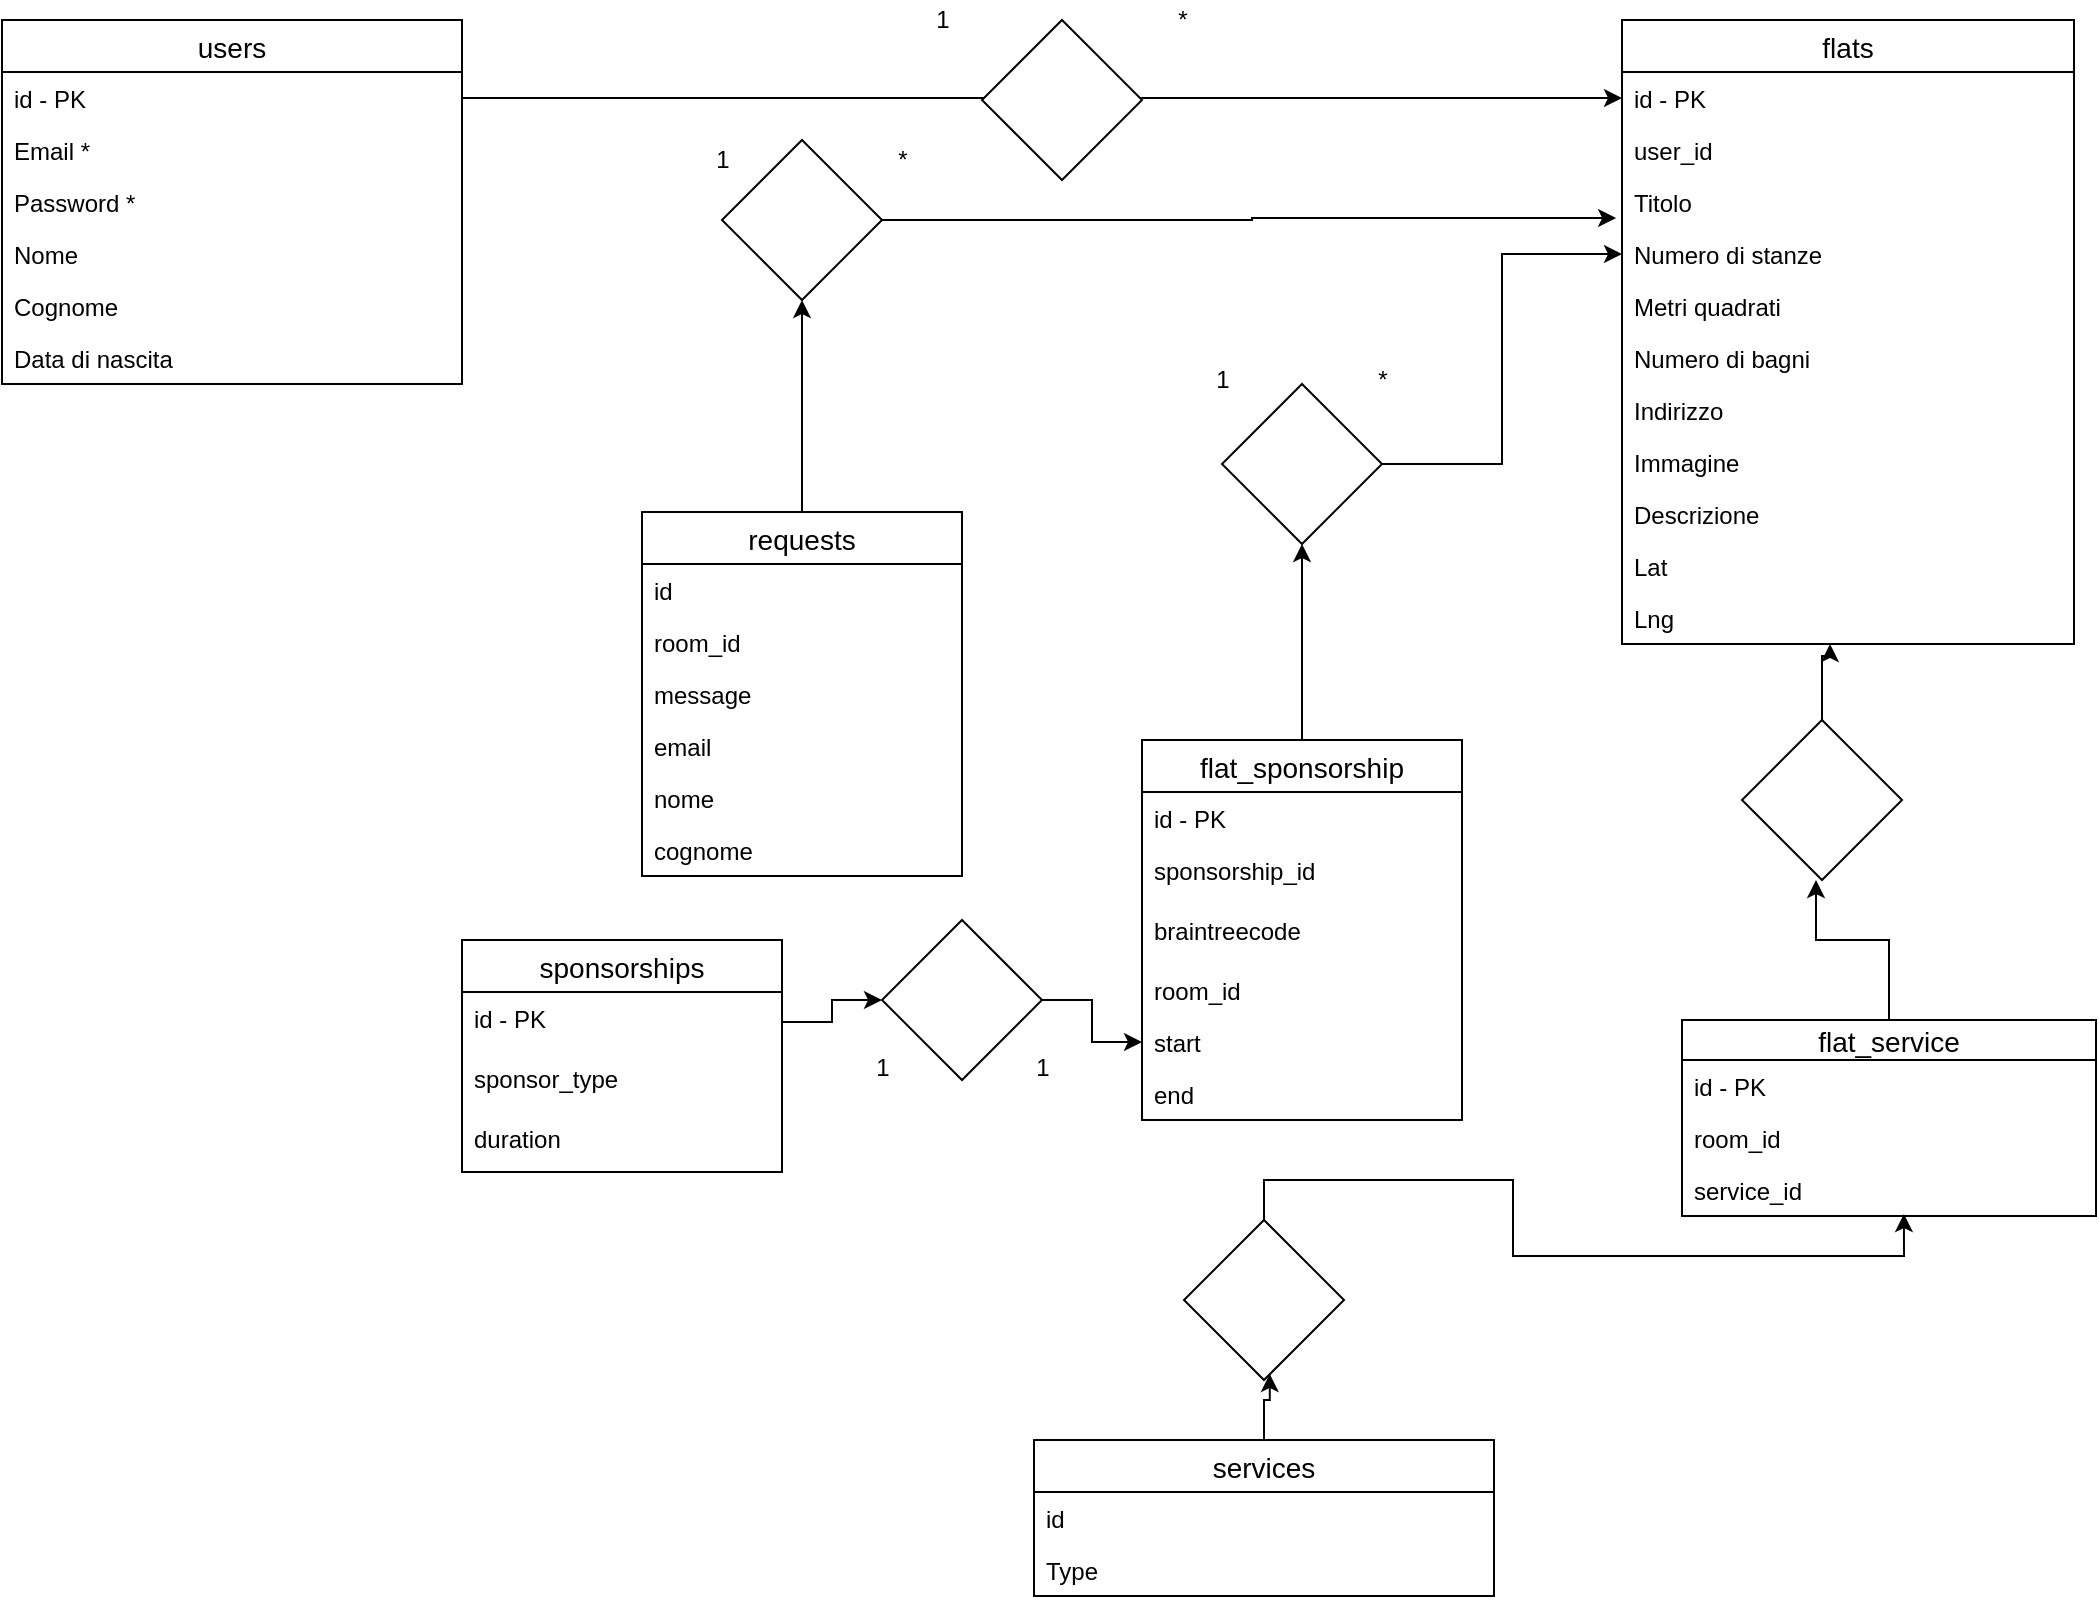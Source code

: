 <mxfile version="13.3.9" type="device"><diagram id="n0qFyZsIOel4ZqiDDCs1" name="Page-1"><mxGraphModel dx="1422" dy="905" grid="1" gridSize="10" guides="1" tooltips="1" connect="1" arrows="1" fold="1" page="1" pageScale="1" pageWidth="1654" pageHeight="2336" math="0" shadow="0"><root><mxCell id="0"/><mxCell id="1" parent="0"/><mxCell id="Bwat0RVlghBmHvMmjPUV-2" value="users" style="swimlane;fontStyle=0;childLayout=stackLayout;horizontal=1;startSize=26;horizontalStack=0;resizeParent=1;resizeParentMax=0;resizeLast=0;collapsible=1;marginBottom=0;align=center;fontSize=14;" parent="1" vertex="1"><mxGeometry x="30" y="20" width="230" height="182" as="geometry"/></mxCell><mxCell id="Bwat0RVlghBmHvMmjPUV-9" value="id - PK&#10;" style="text;strokeColor=none;fillColor=none;spacingLeft=4;spacingRight=4;overflow=hidden;rotatable=0;points=[[0,0.5],[1,0.5]];portConstraint=eastwest;fontSize=12;" parent="Bwat0RVlghBmHvMmjPUV-2" vertex="1"><mxGeometry y="26" width="230" height="26" as="geometry"/></mxCell><mxCell id="Bwat0RVlghBmHvMmjPUV-3" value="Email * &#10; " style="text;strokeColor=none;fillColor=none;spacingLeft=4;spacingRight=4;overflow=hidden;rotatable=0;points=[[0,0.5],[1,0.5]];portConstraint=eastwest;fontSize=12;" parent="Bwat0RVlghBmHvMmjPUV-2" vertex="1"><mxGeometry y="52" width="230" height="26" as="geometry"/></mxCell><mxCell id="Bwat0RVlghBmHvMmjPUV-4" value="Password *&#10;" style="text;strokeColor=none;fillColor=none;spacingLeft=4;spacingRight=4;overflow=hidden;rotatable=0;points=[[0,0.5],[1,0.5]];portConstraint=eastwest;fontSize=12;" parent="Bwat0RVlghBmHvMmjPUV-2" vertex="1"><mxGeometry y="78" width="230" height="26" as="geometry"/></mxCell><mxCell id="Bwat0RVlghBmHvMmjPUV-5" value="Nome&#10;" style="text;strokeColor=none;fillColor=none;spacingLeft=4;spacingRight=4;overflow=hidden;rotatable=0;points=[[0,0.5],[1,0.5]];portConstraint=eastwest;fontSize=12;" parent="Bwat0RVlghBmHvMmjPUV-2" vertex="1"><mxGeometry y="104" width="230" height="26" as="geometry"/></mxCell><mxCell id="Bwat0RVlghBmHvMmjPUV-6" value="Cognome" style="text;strokeColor=none;fillColor=none;spacingLeft=4;spacingRight=4;overflow=hidden;rotatable=0;points=[[0,0.5],[1,0.5]];portConstraint=eastwest;fontSize=12;" parent="Bwat0RVlghBmHvMmjPUV-2" vertex="1"><mxGeometry y="130" width="230" height="26" as="geometry"/></mxCell><mxCell id="Bwat0RVlghBmHvMmjPUV-7" value="Data di nascita" style="text;strokeColor=none;fillColor=none;spacingLeft=4;spacingRight=4;overflow=hidden;rotatable=0;points=[[0,0.5],[1,0.5]];portConstraint=eastwest;fontSize=12;" parent="Bwat0RVlghBmHvMmjPUV-2" vertex="1"><mxGeometry y="156" width="230" height="26" as="geometry"/></mxCell><mxCell id="Bwat0RVlghBmHvMmjPUV-14" style="edgeStyle=orthogonalEdgeStyle;rounded=0;orthogonalLoop=1;jettySize=auto;html=1;exitX=1;exitY=0.5;exitDx=0;exitDy=0;entryX=0;entryY=0.5;entryDx=0;entryDy=0;" parent="1" source="Bwat0RVlghBmHvMmjPUV-9" target="Bwat0RVlghBmHvMmjPUV-11" edge="1"><mxGeometry relative="1" as="geometry"><mxPoint x="550" y="59" as="targetPoint"/></mxGeometry></mxCell><mxCell id="Bwat0RVlghBmHvMmjPUV-16" value="1" style="text;html=1;align=center;verticalAlign=middle;resizable=0;points=[];autosize=1;" parent="1" vertex="1"><mxGeometry x="490" y="10" width="20" height="20" as="geometry"/></mxCell><mxCell id="Bwat0RVlghBmHvMmjPUV-18" value="*" style="text;html=1;align=center;verticalAlign=middle;resizable=0;points=[];autosize=1;" parent="1" vertex="1"><mxGeometry x="610" y="10" width="20" height="20" as="geometry"/></mxCell><mxCell id="Bwat0RVlghBmHvMmjPUV-40" style="edgeStyle=orthogonalEdgeStyle;rounded=0;orthogonalLoop=1;jettySize=auto;html=1;exitX=0.5;exitY=0;exitDx=0;exitDy=0;" parent="1" source="Bwat0RVlghBmHvMmjPUV-41" target="mjt3ZBDjTdeUGYNDgNE3-9" edge="1"><mxGeometry relative="1" as="geometry"><Array as="points"><mxPoint x="940" y="338"/><mxPoint x="944" y="338"/></Array></mxGeometry></mxCell><mxCell id="Bwat0RVlghBmHvMmjPUV-39" style="edgeStyle=orthogonalEdgeStyle;rounded=0;orthogonalLoop=1;jettySize=auto;html=1;entryX=0.536;entryY=0.962;entryDx=0;entryDy=0;entryPerimeter=0;" parent="1" source="Bwat0RVlghBmHvMmjPUV-43" target="Bwat0RVlghBmHvMmjPUV-38" edge="1"><mxGeometry relative="1" as="geometry"/></mxCell><mxCell id="Bwat0RVlghBmHvMmjPUV-26" value="services" style="swimlane;fontStyle=0;childLayout=stackLayout;horizontal=1;startSize=26;horizontalStack=0;resizeParent=1;resizeParentMax=0;resizeLast=0;collapsible=1;marginBottom=0;align=center;fontSize=14;" parent="1" vertex="1"><mxGeometry x="546" y="730" width="230" height="78" as="geometry"/></mxCell><mxCell id="Bwat0RVlghBmHvMmjPUV-27" value="id" style="text;strokeColor=none;fillColor=none;spacingLeft=4;spacingRight=4;overflow=hidden;rotatable=0;points=[[0,0.5],[1,0.5]];portConstraint=eastwest;fontSize=12;" parent="Bwat0RVlghBmHvMmjPUV-26" vertex="1"><mxGeometry y="26" width="230" height="26" as="geometry"/></mxCell><mxCell id="Bwat0RVlghBmHvMmjPUV-33" value="Type" style="text;strokeColor=none;fillColor=none;spacingLeft=4;spacingRight=4;overflow=hidden;rotatable=0;points=[[0,0.5],[1,0.5]];portConstraint=eastwest;fontSize=12;" parent="Bwat0RVlghBmHvMmjPUV-26" vertex="1"><mxGeometry y="52" width="230" height="26" as="geometry"/></mxCell><mxCell id="Bwat0RVlghBmHvMmjPUV-41" value="" style="rhombus;whiteSpace=wrap;html=1;" parent="1" vertex="1"><mxGeometry x="900" y="370" width="80" height="80" as="geometry"/></mxCell><mxCell id="Bwat0RVlghBmHvMmjPUV-42" style="edgeStyle=orthogonalEdgeStyle;rounded=0;orthogonalLoop=1;jettySize=auto;html=1;exitX=0.5;exitY=0;exitDx=0;exitDy=0;" parent="1" source="Bwat0RVlghBmHvMmjPUV-35" edge="1"><mxGeometry relative="1" as="geometry"><mxPoint x="653.5" y="487" as="sourcePoint"/><mxPoint x="937" y="450" as="targetPoint"/><Array as="points"><mxPoint x="974" y="480"/><mxPoint x="937" y="480"/></Array></mxGeometry></mxCell><mxCell id="Bwat0RVlghBmHvMmjPUV-43" value="" style="rhombus;whiteSpace=wrap;html=1;" parent="1" vertex="1"><mxGeometry x="621" y="620" width="80" height="80" as="geometry"/></mxCell><mxCell id="Bwat0RVlghBmHvMmjPUV-44" style="edgeStyle=orthogonalEdgeStyle;rounded=0;orthogonalLoop=1;jettySize=auto;html=1;entryX=0.536;entryY=0.962;entryDx=0;entryDy=0;entryPerimeter=0;" parent="1" source="Bwat0RVlghBmHvMmjPUV-26" target="Bwat0RVlghBmHvMmjPUV-43" edge="1"><mxGeometry relative="1" as="geometry"><mxPoint x="660.952" y="730" as="sourcePoint"/><mxPoint x="660.952" y="584.012" as="targetPoint"/><Array as="points"><mxPoint x="661" y="710"/><mxPoint x="664" y="710"/></Array></mxGeometry></mxCell><mxCell id="Bwat0RVlghBmHvMmjPUV-49" style="edgeStyle=orthogonalEdgeStyle;rounded=0;orthogonalLoop=1;jettySize=auto;html=1;exitX=1;exitY=0.5;exitDx=0;exitDy=0;entryX=0;entryY=0.5;entryDx=0;entryDy=0;" parent="1" source="Bwat0RVlghBmHvMmjPUV-15" target="Bwat0RVlghBmHvMmjPUV-12" edge="1"><mxGeometry relative="1" as="geometry"/></mxCell><mxCell id="Bwat0RVlghBmHvMmjPUV-15" value="" style="rhombus;whiteSpace=wrap;html=1;" parent="1" vertex="1"><mxGeometry x="640" y="202" width="80" height="80" as="geometry"/></mxCell><mxCell id="Bwat0RVlghBmHvMmjPUV-51" value="" style="rhombus;whiteSpace=wrap;html=1;" parent="1" vertex="1"><mxGeometry x="520" y="20" width="80" height="80" as="geometry"/></mxCell><mxCell id="Bwat0RVlghBmHvMmjPUV-54" value="*" style="text;html=1;align=center;verticalAlign=middle;resizable=0;points=[];autosize=1;" parent="1" vertex="1"><mxGeometry x="710" y="190" width="20" height="20" as="geometry"/></mxCell><mxCell id="Bwat0RVlghBmHvMmjPUV-55" value="1" style="text;html=1;align=center;verticalAlign=middle;resizable=0;points=[];autosize=1;" parent="1" vertex="1"><mxGeometry x="630" y="190" width="20" height="20" as="geometry"/></mxCell><mxCell id="Bwat0RVlghBmHvMmjPUV-63" style="edgeStyle=orthogonalEdgeStyle;rounded=0;orthogonalLoop=1;jettySize=auto;html=1;exitX=0.5;exitY=0;exitDx=0;exitDy=0;entryX=0.5;entryY=1;entryDx=0;entryDy=0;" parent="1" source="Bwat0RVlghBmHvMmjPUV-45" target="Bwat0RVlghBmHvMmjPUV-15" edge="1"><mxGeometry relative="1" as="geometry"/></mxCell><mxCell id="Bwat0RVlghBmHvMmjPUV-67" style="edgeStyle=orthogonalEdgeStyle;rounded=0;orthogonalLoop=1;jettySize=auto;html=1;entryX=-0.013;entryY=0.808;entryDx=0;entryDy=0;entryPerimeter=0;" parent="1" source="Bwat0RVlghBmHvMmjPUV-65" target="Bwat0RVlghBmHvMmjPUV-23" edge="1"><mxGeometry relative="1" as="geometry"/></mxCell><mxCell id="Bwat0RVlghBmHvMmjPUV-65" value="" style="rhombus;whiteSpace=wrap;html=1;" parent="1" vertex="1"><mxGeometry x="390" y="80" width="80" height="80" as="geometry"/></mxCell><mxCell id="Bwat0RVlghBmHvMmjPUV-66" style="edgeStyle=orthogonalEdgeStyle;rounded=0;orthogonalLoop=1;jettySize=auto;html=1;" parent="1" source="Bwat0RVlghBmHvMmjPUV-59" target="Bwat0RVlghBmHvMmjPUV-65" edge="1"><mxGeometry relative="1" as="geometry"><mxPoint x="320" y="220" as="sourcePoint"/><mxPoint x="550" y="98" as="targetPoint"/><Array as="points"/></mxGeometry></mxCell><mxCell id="Bwat0RVlghBmHvMmjPUV-10" value="flats" style="swimlane;fontStyle=0;childLayout=stackLayout;horizontal=1;startSize=26;horizontalStack=0;resizeParent=1;resizeParentMax=0;resizeLast=0;collapsible=1;marginBottom=0;align=center;fontSize=14;" parent="1" vertex="1"><mxGeometry x="840" y="20" width="226" height="312" as="geometry"/></mxCell><mxCell id="Bwat0RVlghBmHvMmjPUV-11" value="id - PK" style="text;strokeColor=none;fillColor=none;spacingLeft=4;spacingRight=4;overflow=hidden;rotatable=0;points=[[0,0.5],[1,0.5]];portConstraint=eastwest;fontSize=12;" parent="Bwat0RVlghBmHvMmjPUV-10" vertex="1"><mxGeometry y="26" width="226" height="26" as="geometry"/></mxCell><mxCell id="Bwat0RVlghBmHvMmjPUV-24" value="user_id&#10;" style="text;strokeColor=none;fillColor=none;spacingLeft=4;spacingRight=4;overflow=hidden;rotatable=0;points=[[0,0.5],[1,0.5]];portConstraint=eastwest;fontSize=12;" parent="Bwat0RVlghBmHvMmjPUV-10" vertex="1"><mxGeometry y="52" width="226" height="26" as="geometry"/></mxCell><mxCell id="Bwat0RVlghBmHvMmjPUV-23" value="Titolo" style="text;strokeColor=none;fillColor=none;spacingLeft=4;spacingRight=4;overflow=hidden;rotatable=0;points=[[0,0.5],[1,0.5]];portConstraint=eastwest;fontSize=12;" parent="Bwat0RVlghBmHvMmjPUV-10" vertex="1"><mxGeometry y="78" width="226" height="26" as="geometry"/></mxCell><mxCell id="Bwat0RVlghBmHvMmjPUV-12" value="Numero di stanze" style="text;strokeColor=none;fillColor=none;spacingLeft=4;spacingRight=4;overflow=hidden;rotatable=0;points=[[0,0.5],[1,0.5]];portConstraint=eastwest;fontSize=12;" parent="Bwat0RVlghBmHvMmjPUV-10" vertex="1"><mxGeometry y="104" width="226" height="26" as="geometry"/></mxCell><mxCell id="Bwat0RVlghBmHvMmjPUV-19" value="Metri quadrati" style="text;strokeColor=none;fillColor=none;spacingLeft=4;spacingRight=4;overflow=hidden;rotatable=0;points=[[0,0.5],[1,0.5]];portConstraint=eastwest;fontSize=12;" parent="Bwat0RVlghBmHvMmjPUV-10" vertex="1"><mxGeometry y="130" width="226" height="26" as="geometry"/></mxCell><mxCell id="Bwat0RVlghBmHvMmjPUV-20" value="Numero di bagni" style="text;strokeColor=none;fillColor=none;spacingLeft=4;spacingRight=4;overflow=hidden;rotatable=0;points=[[0,0.5],[1,0.5]];portConstraint=eastwest;fontSize=12;" parent="Bwat0RVlghBmHvMmjPUV-10" vertex="1"><mxGeometry y="156" width="226" height="26" as="geometry"/></mxCell><mxCell id="Bwat0RVlghBmHvMmjPUV-21" value="Indirizzo" style="text;strokeColor=none;fillColor=none;spacingLeft=4;spacingRight=4;overflow=hidden;rotatable=0;points=[[0,0.5],[1,0.5]];portConstraint=eastwest;fontSize=12;" parent="Bwat0RVlghBmHvMmjPUV-10" vertex="1"><mxGeometry y="182" width="226" height="26" as="geometry"/></mxCell><mxCell id="Bwat0RVlghBmHvMmjPUV-22" value="Immagine" style="text;strokeColor=none;fillColor=none;spacingLeft=4;spacingRight=4;overflow=hidden;rotatable=0;points=[[0,0.5],[1,0.5]];portConstraint=eastwest;fontSize=12;" parent="Bwat0RVlghBmHvMmjPUV-10" vertex="1"><mxGeometry y="208" width="226" height="26" as="geometry"/></mxCell><mxCell id="Bwat0RVlghBmHvMmjPUV-25" value="Descrizione" style="text;strokeColor=none;fillColor=none;spacingLeft=4;spacingRight=4;overflow=hidden;rotatable=0;points=[[0,0.5],[1,0.5]];portConstraint=eastwest;fontSize=12;" parent="Bwat0RVlghBmHvMmjPUV-10" vertex="1"><mxGeometry y="234" width="226" height="26" as="geometry"/></mxCell><mxCell id="mjt3ZBDjTdeUGYNDgNE3-8" value="Lat" style="text;strokeColor=none;fillColor=none;spacingLeft=4;spacingRight=4;overflow=hidden;rotatable=0;points=[[0,0.5],[1,0.5]];portConstraint=eastwest;fontSize=12;" vertex="1" parent="Bwat0RVlghBmHvMmjPUV-10"><mxGeometry y="260" width="226" height="26" as="geometry"/></mxCell><mxCell id="mjt3ZBDjTdeUGYNDgNE3-9" value="Lng" style="text;strokeColor=none;fillColor=none;spacingLeft=4;spacingRight=4;overflow=hidden;rotatable=0;points=[[0,0.5],[1,0.5]];portConstraint=eastwest;fontSize=12;" vertex="1" parent="Bwat0RVlghBmHvMmjPUV-10"><mxGeometry y="286" width="226" height="26" as="geometry"/></mxCell><mxCell id="Bwat0RVlghBmHvMmjPUV-35" value="flat_service" style="swimlane;fontStyle=0;childLayout=stackLayout;horizontal=1;startSize=20;horizontalStack=0;resizeParent=1;resizeParentMax=0;resizeLast=0;collapsible=1;marginBottom=0;align=center;fontSize=14;" parent="1" vertex="1"><mxGeometry x="870" y="520" width="207" height="98" as="geometry"/></mxCell><mxCell id="Bwat0RVlghBmHvMmjPUV-36" value="id - PK" style="text;strokeColor=none;fillColor=none;spacingLeft=4;spacingRight=4;overflow=hidden;rotatable=0;points=[[0,0.5],[1,0.5]];portConstraint=eastwest;fontSize=12;" parent="Bwat0RVlghBmHvMmjPUV-35" vertex="1"><mxGeometry y="20" width="207" height="26" as="geometry"/></mxCell><mxCell id="Bwat0RVlghBmHvMmjPUV-37" value="room_id" style="text;strokeColor=none;fillColor=none;spacingLeft=4;spacingRight=4;overflow=hidden;rotatable=0;points=[[0,0.5],[1,0.5]];portConstraint=eastwest;fontSize=12;" parent="Bwat0RVlghBmHvMmjPUV-35" vertex="1"><mxGeometry y="46" width="207" height="26" as="geometry"/></mxCell><mxCell id="Bwat0RVlghBmHvMmjPUV-38" value="service_id" style="text;strokeColor=none;fillColor=none;spacingLeft=4;spacingRight=4;overflow=hidden;rotatable=0;points=[[0,0.5],[1,0.5]];portConstraint=eastwest;fontSize=12;" parent="Bwat0RVlghBmHvMmjPUV-35" vertex="1"><mxGeometry y="72" width="207" height="26" as="geometry"/></mxCell><mxCell id="Bwat0RVlghBmHvMmjPUV-45" value="flat_sponsorship" style="swimlane;fontStyle=0;childLayout=stackLayout;horizontal=1;startSize=26;horizontalStack=0;resizeParent=1;resizeParentMax=0;resizeLast=0;collapsible=1;marginBottom=0;align=center;fontSize=14;" parent="1" vertex="1"><mxGeometry x="600" y="380" width="160" height="190" as="geometry"/></mxCell><mxCell id="Bwat0RVlghBmHvMmjPUV-46" value="id - PK" style="text;strokeColor=none;fillColor=none;spacingLeft=4;spacingRight=4;overflow=hidden;rotatable=0;points=[[0,0.5],[1,0.5]];portConstraint=eastwest;fontSize=12;" parent="Bwat0RVlghBmHvMmjPUV-45" vertex="1"><mxGeometry y="26" width="160" height="26" as="geometry"/></mxCell><mxCell id="7ZTIll8FTRvtjEjymVSH-3" value="sponsorship_id" style="text;strokeColor=none;fillColor=none;spacingLeft=4;spacingRight=4;overflow=hidden;rotatable=0;points=[[0,0.5],[1,0.5]];portConstraint=eastwest;fontSize=12;" parent="Bwat0RVlghBmHvMmjPUV-45" vertex="1"><mxGeometry y="52" width="160" height="30" as="geometry"/></mxCell><mxCell id="7ZTIll8FTRvtjEjymVSH-13" value="braintreecode" style="text;strokeColor=none;fillColor=none;spacingLeft=4;spacingRight=4;overflow=hidden;rotatable=0;points=[[0,0.5],[1,0.5]];portConstraint=eastwest;fontSize=12;" parent="Bwat0RVlghBmHvMmjPUV-45" vertex="1"><mxGeometry y="82" width="160" height="30" as="geometry"/></mxCell><mxCell id="Bwat0RVlghBmHvMmjPUV-58" value="room_id&#10;" style="text;strokeColor=none;fillColor=none;spacingLeft=4;spacingRight=4;overflow=hidden;rotatable=0;points=[[0,0.5],[1,0.5]];portConstraint=eastwest;fontSize=12;" parent="Bwat0RVlghBmHvMmjPUV-45" vertex="1"><mxGeometry y="112" width="160" height="26" as="geometry"/></mxCell><mxCell id="Bwat0RVlghBmHvMmjPUV-56" value="start" style="text;strokeColor=none;fillColor=none;spacingLeft=4;spacingRight=4;overflow=hidden;rotatable=0;points=[[0,0.5],[1,0.5]];portConstraint=eastwest;fontSize=12;" parent="Bwat0RVlghBmHvMmjPUV-45" vertex="1"><mxGeometry y="138" width="160" height="26" as="geometry"/></mxCell><mxCell id="Bwat0RVlghBmHvMmjPUV-57" value="end&#10;" style="text;strokeColor=none;fillColor=none;spacingLeft=4;spacingRight=4;overflow=hidden;rotatable=0;points=[[0,0.5],[1,0.5]];portConstraint=eastwest;fontSize=12;" parent="Bwat0RVlghBmHvMmjPUV-45" vertex="1"><mxGeometry y="164" width="160" height="26" as="geometry"/></mxCell><mxCell id="Bwat0RVlghBmHvMmjPUV-59" value="requests" style="swimlane;fontStyle=0;childLayout=stackLayout;horizontal=1;startSize=26;horizontalStack=0;resizeParent=1;resizeParentMax=0;resizeLast=0;collapsible=1;marginBottom=0;align=center;fontSize=14;" parent="1" vertex="1"><mxGeometry x="350" y="266" width="160" height="182" as="geometry"/></mxCell><mxCell id="Bwat0RVlghBmHvMmjPUV-60" value="id" style="text;strokeColor=none;fillColor=none;spacingLeft=4;spacingRight=4;overflow=hidden;rotatable=0;points=[[0,0.5],[1,0.5]];portConstraint=eastwest;fontSize=12;" parent="Bwat0RVlghBmHvMmjPUV-59" vertex="1"><mxGeometry y="26" width="160" height="26" as="geometry"/></mxCell><mxCell id="Bwat0RVlghBmHvMmjPUV-61" value="room_id" style="text;strokeColor=none;fillColor=none;spacingLeft=4;spacingRight=4;overflow=hidden;rotatable=0;points=[[0,0.5],[1,0.5]];portConstraint=eastwest;fontSize=12;" parent="Bwat0RVlghBmHvMmjPUV-59" vertex="1"><mxGeometry y="52" width="160" height="26" as="geometry"/></mxCell><mxCell id="Bwat0RVlghBmHvMmjPUV-62" value="message" style="text;strokeColor=none;fillColor=none;spacingLeft=4;spacingRight=4;overflow=hidden;rotatable=0;points=[[0,0.5],[1,0.5]];portConstraint=eastwest;fontSize=12;" parent="Bwat0RVlghBmHvMmjPUV-59" vertex="1"><mxGeometry y="78" width="160" height="26" as="geometry"/></mxCell><mxCell id="Bwat0RVlghBmHvMmjPUV-68" value="email" style="text;strokeColor=none;fillColor=none;spacingLeft=4;spacingRight=4;overflow=hidden;rotatable=0;points=[[0,0.5],[1,0.5]];portConstraint=eastwest;fontSize=12;" parent="Bwat0RVlghBmHvMmjPUV-59" vertex="1"><mxGeometry y="104" width="160" height="26" as="geometry"/></mxCell><mxCell id="Bwat0RVlghBmHvMmjPUV-69" value="nome" style="text;strokeColor=none;fillColor=none;spacingLeft=4;spacingRight=4;overflow=hidden;rotatable=0;points=[[0,0.5],[1,0.5]];portConstraint=eastwest;fontSize=12;" parent="Bwat0RVlghBmHvMmjPUV-59" vertex="1"><mxGeometry y="130" width="160" height="26" as="geometry"/></mxCell><mxCell id="Bwat0RVlghBmHvMmjPUV-70" value="cognome" style="text;strokeColor=none;fillColor=none;spacingLeft=4;spacingRight=4;overflow=hidden;rotatable=0;points=[[0,0.5],[1,0.5]];portConstraint=eastwest;fontSize=12;" parent="Bwat0RVlghBmHvMmjPUV-59" vertex="1"><mxGeometry y="156" width="160" height="26" as="geometry"/></mxCell><mxCell id="Bwat0RVlghBmHvMmjPUV-71" value="1" style="text;html=1;align=center;verticalAlign=middle;resizable=0;points=[];autosize=1;" parent="1" vertex="1"><mxGeometry x="380" y="80" width="20" height="20" as="geometry"/></mxCell><mxCell id="Bwat0RVlghBmHvMmjPUV-72" value="*" style="text;html=1;align=center;verticalAlign=middle;resizable=0;points=[];autosize=1;" parent="1" vertex="1"><mxGeometry x="470" y="80" width="20" height="20" as="geometry"/></mxCell><mxCell id="7ZTIll8FTRvtjEjymVSH-1" value="sponsorships" style="swimlane;fontStyle=0;childLayout=stackLayout;horizontal=1;startSize=26;horizontalStack=0;resizeParent=1;resizeParentMax=0;resizeLast=0;collapsible=1;marginBottom=0;align=center;fontSize=14;" parent="1" vertex="1"><mxGeometry x="260" y="480" width="160" height="116" as="geometry"/></mxCell><mxCell id="7ZTIll8FTRvtjEjymVSH-2" value="id - PK" style="text;strokeColor=none;fillColor=none;spacingLeft=4;spacingRight=4;overflow=hidden;rotatable=0;points=[[0,0.5],[1,0.5]];portConstraint=eastwest;fontSize=12;" parent="7ZTIll8FTRvtjEjymVSH-1" vertex="1"><mxGeometry y="26" width="160" height="30" as="geometry"/></mxCell><mxCell id="7ZTIll8FTRvtjEjymVSH-5" value="sponsor_type" style="text;strokeColor=none;fillColor=none;spacingLeft=4;spacingRight=4;overflow=hidden;rotatable=0;points=[[0,0.5],[1,0.5]];portConstraint=eastwest;fontSize=12;" parent="7ZTIll8FTRvtjEjymVSH-1" vertex="1"><mxGeometry y="56" width="160" height="30" as="geometry"/></mxCell><mxCell id="mjt3ZBDjTdeUGYNDgNE3-11" value="duration" style="text;strokeColor=none;fillColor=none;spacingLeft=4;spacingRight=4;overflow=hidden;rotatable=0;points=[[0,0.5],[1,0.5]];portConstraint=eastwest;fontSize=12;" vertex="1" parent="7ZTIll8FTRvtjEjymVSH-1"><mxGeometry y="86" width="160" height="30" as="geometry"/></mxCell><mxCell id="7ZTIll8FTRvtjEjymVSH-6" style="edgeStyle=orthogonalEdgeStyle;rounded=0;orthogonalLoop=1;jettySize=auto;html=1;exitX=1;exitY=0.5;exitDx=0;exitDy=0;" parent="1" source="7ZTIll8FTRvtjEjymVSH-11" target="Bwat0RVlghBmHvMmjPUV-56" edge="1"><mxGeometry relative="1" as="geometry"/></mxCell><mxCell id="7ZTIll8FTRvtjEjymVSH-9" value="1" style="text;html=1;align=center;verticalAlign=middle;resizable=0;points=[];autosize=1;" parent="1" vertex="1"><mxGeometry x="540" y="534" width="20" height="20" as="geometry"/></mxCell><mxCell id="7ZTIll8FTRvtjEjymVSH-12" value="1&lt;br&gt;" style="text;html=1;align=center;verticalAlign=middle;resizable=0;points=[];autosize=1;" parent="1" vertex="1"><mxGeometry x="460" y="534" width="20" height="20" as="geometry"/></mxCell><mxCell id="7ZTIll8FTRvtjEjymVSH-11" value="" style="rhombus;whiteSpace=wrap;html=1;" parent="1" vertex="1"><mxGeometry x="470" y="470" width="80" height="80" as="geometry"/></mxCell><mxCell id="mjt3ZBDjTdeUGYNDgNE3-10" style="edgeStyle=orthogonalEdgeStyle;rounded=0;orthogonalLoop=1;jettySize=auto;html=1;exitX=1;exitY=0.5;exitDx=0;exitDy=0;" edge="1" parent="1" source="7ZTIll8FTRvtjEjymVSH-2" target="7ZTIll8FTRvtjEjymVSH-11"><mxGeometry relative="1" as="geometry"><mxPoint x="420" y="521" as="sourcePoint"/><mxPoint x="600" y="501" as="targetPoint"/></mxGeometry></mxCell></root></mxGraphModel></diagram></mxfile>